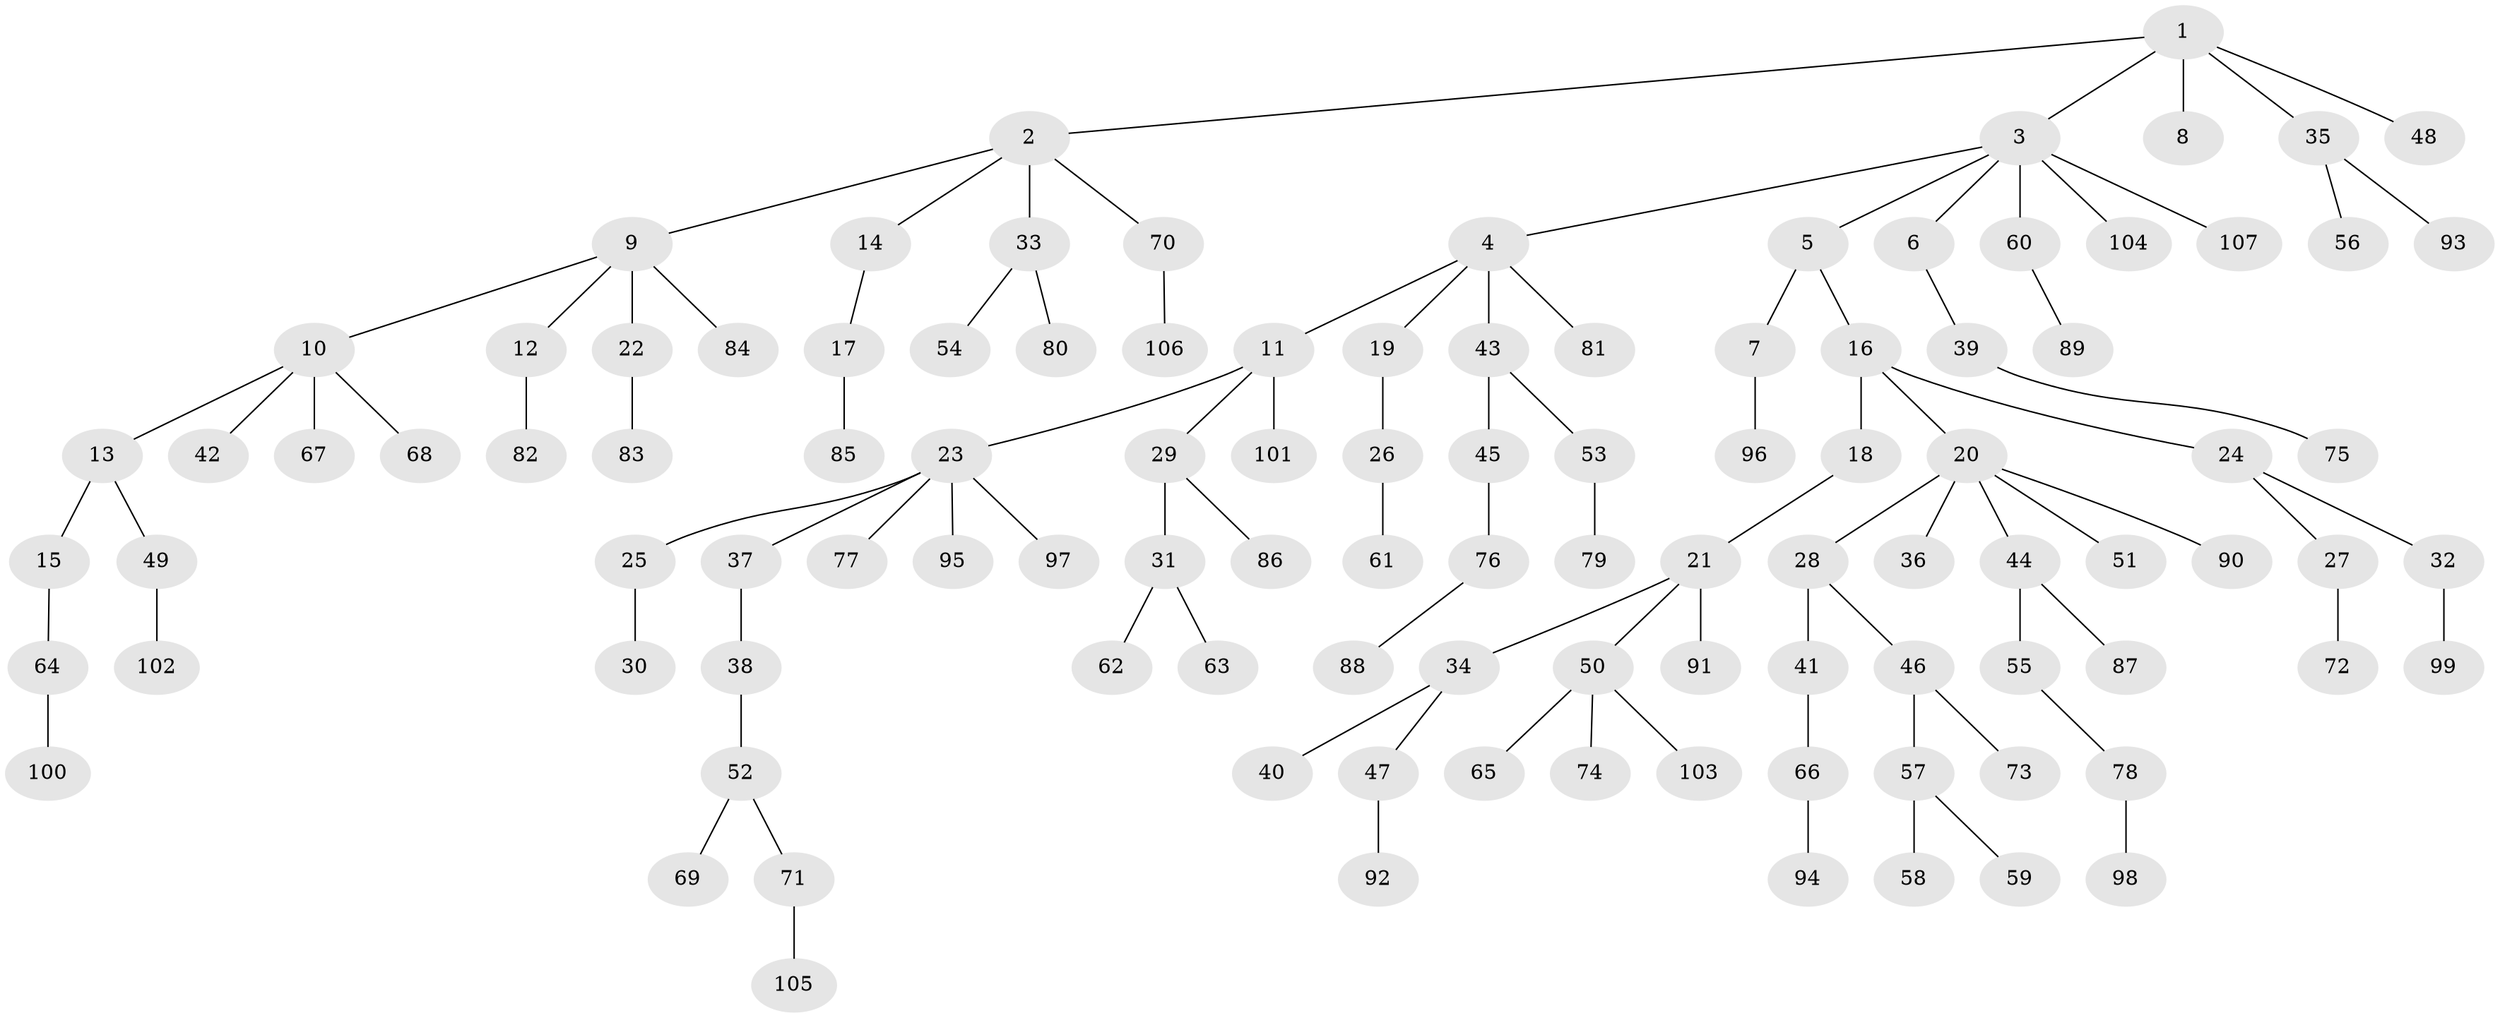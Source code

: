 // coarse degree distribution, {1: 0.671875, 2: 0.1875, 5: 0.0625, 4: 0.03125, 10: 0.03125, 11: 0.015625}
// Generated by graph-tools (version 1.1) at 2025/56/03/04/25 21:56:53]
// undirected, 107 vertices, 106 edges
graph export_dot {
graph [start="1"]
  node [color=gray90,style=filled];
  1;
  2;
  3;
  4;
  5;
  6;
  7;
  8;
  9;
  10;
  11;
  12;
  13;
  14;
  15;
  16;
  17;
  18;
  19;
  20;
  21;
  22;
  23;
  24;
  25;
  26;
  27;
  28;
  29;
  30;
  31;
  32;
  33;
  34;
  35;
  36;
  37;
  38;
  39;
  40;
  41;
  42;
  43;
  44;
  45;
  46;
  47;
  48;
  49;
  50;
  51;
  52;
  53;
  54;
  55;
  56;
  57;
  58;
  59;
  60;
  61;
  62;
  63;
  64;
  65;
  66;
  67;
  68;
  69;
  70;
  71;
  72;
  73;
  74;
  75;
  76;
  77;
  78;
  79;
  80;
  81;
  82;
  83;
  84;
  85;
  86;
  87;
  88;
  89;
  90;
  91;
  92;
  93;
  94;
  95;
  96;
  97;
  98;
  99;
  100;
  101;
  102;
  103;
  104;
  105;
  106;
  107;
  1 -- 2;
  1 -- 3;
  1 -- 8;
  1 -- 35;
  1 -- 48;
  2 -- 9;
  2 -- 14;
  2 -- 33;
  2 -- 70;
  3 -- 4;
  3 -- 5;
  3 -- 6;
  3 -- 60;
  3 -- 104;
  3 -- 107;
  4 -- 11;
  4 -- 19;
  4 -- 43;
  4 -- 81;
  5 -- 7;
  5 -- 16;
  6 -- 39;
  7 -- 96;
  9 -- 10;
  9 -- 12;
  9 -- 22;
  9 -- 84;
  10 -- 13;
  10 -- 42;
  10 -- 67;
  10 -- 68;
  11 -- 23;
  11 -- 29;
  11 -- 101;
  12 -- 82;
  13 -- 15;
  13 -- 49;
  14 -- 17;
  15 -- 64;
  16 -- 18;
  16 -- 20;
  16 -- 24;
  17 -- 85;
  18 -- 21;
  19 -- 26;
  20 -- 28;
  20 -- 36;
  20 -- 44;
  20 -- 51;
  20 -- 90;
  21 -- 34;
  21 -- 50;
  21 -- 91;
  22 -- 83;
  23 -- 25;
  23 -- 37;
  23 -- 77;
  23 -- 95;
  23 -- 97;
  24 -- 27;
  24 -- 32;
  25 -- 30;
  26 -- 61;
  27 -- 72;
  28 -- 41;
  28 -- 46;
  29 -- 31;
  29 -- 86;
  31 -- 62;
  31 -- 63;
  32 -- 99;
  33 -- 54;
  33 -- 80;
  34 -- 40;
  34 -- 47;
  35 -- 56;
  35 -- 93;
  37 -- 38;
  38 -- 52;
  39 -- 75;
  41 -- 66;
  43 -- 45;
  43 -- 53;
  44 -- 55;
  44 -- 87;
  45 -- 76;
  46 -- 57;
  46 -- 73;
  47 -- 92;
  49 -- 102;
  50 -- 65;
  50 -- 74;
  50 -- 103;
  52 -- 69;
  52 -- 71;
  53 -- 79;
  55 -- 78;
  57 -- 58;
  57 -- 59;
  60 -- 89;
  64 -- 100;
  66 -- 94;
  70 -- 106;
  71 -- 105;
  76 -- 88;
  78 -- 98;
}
